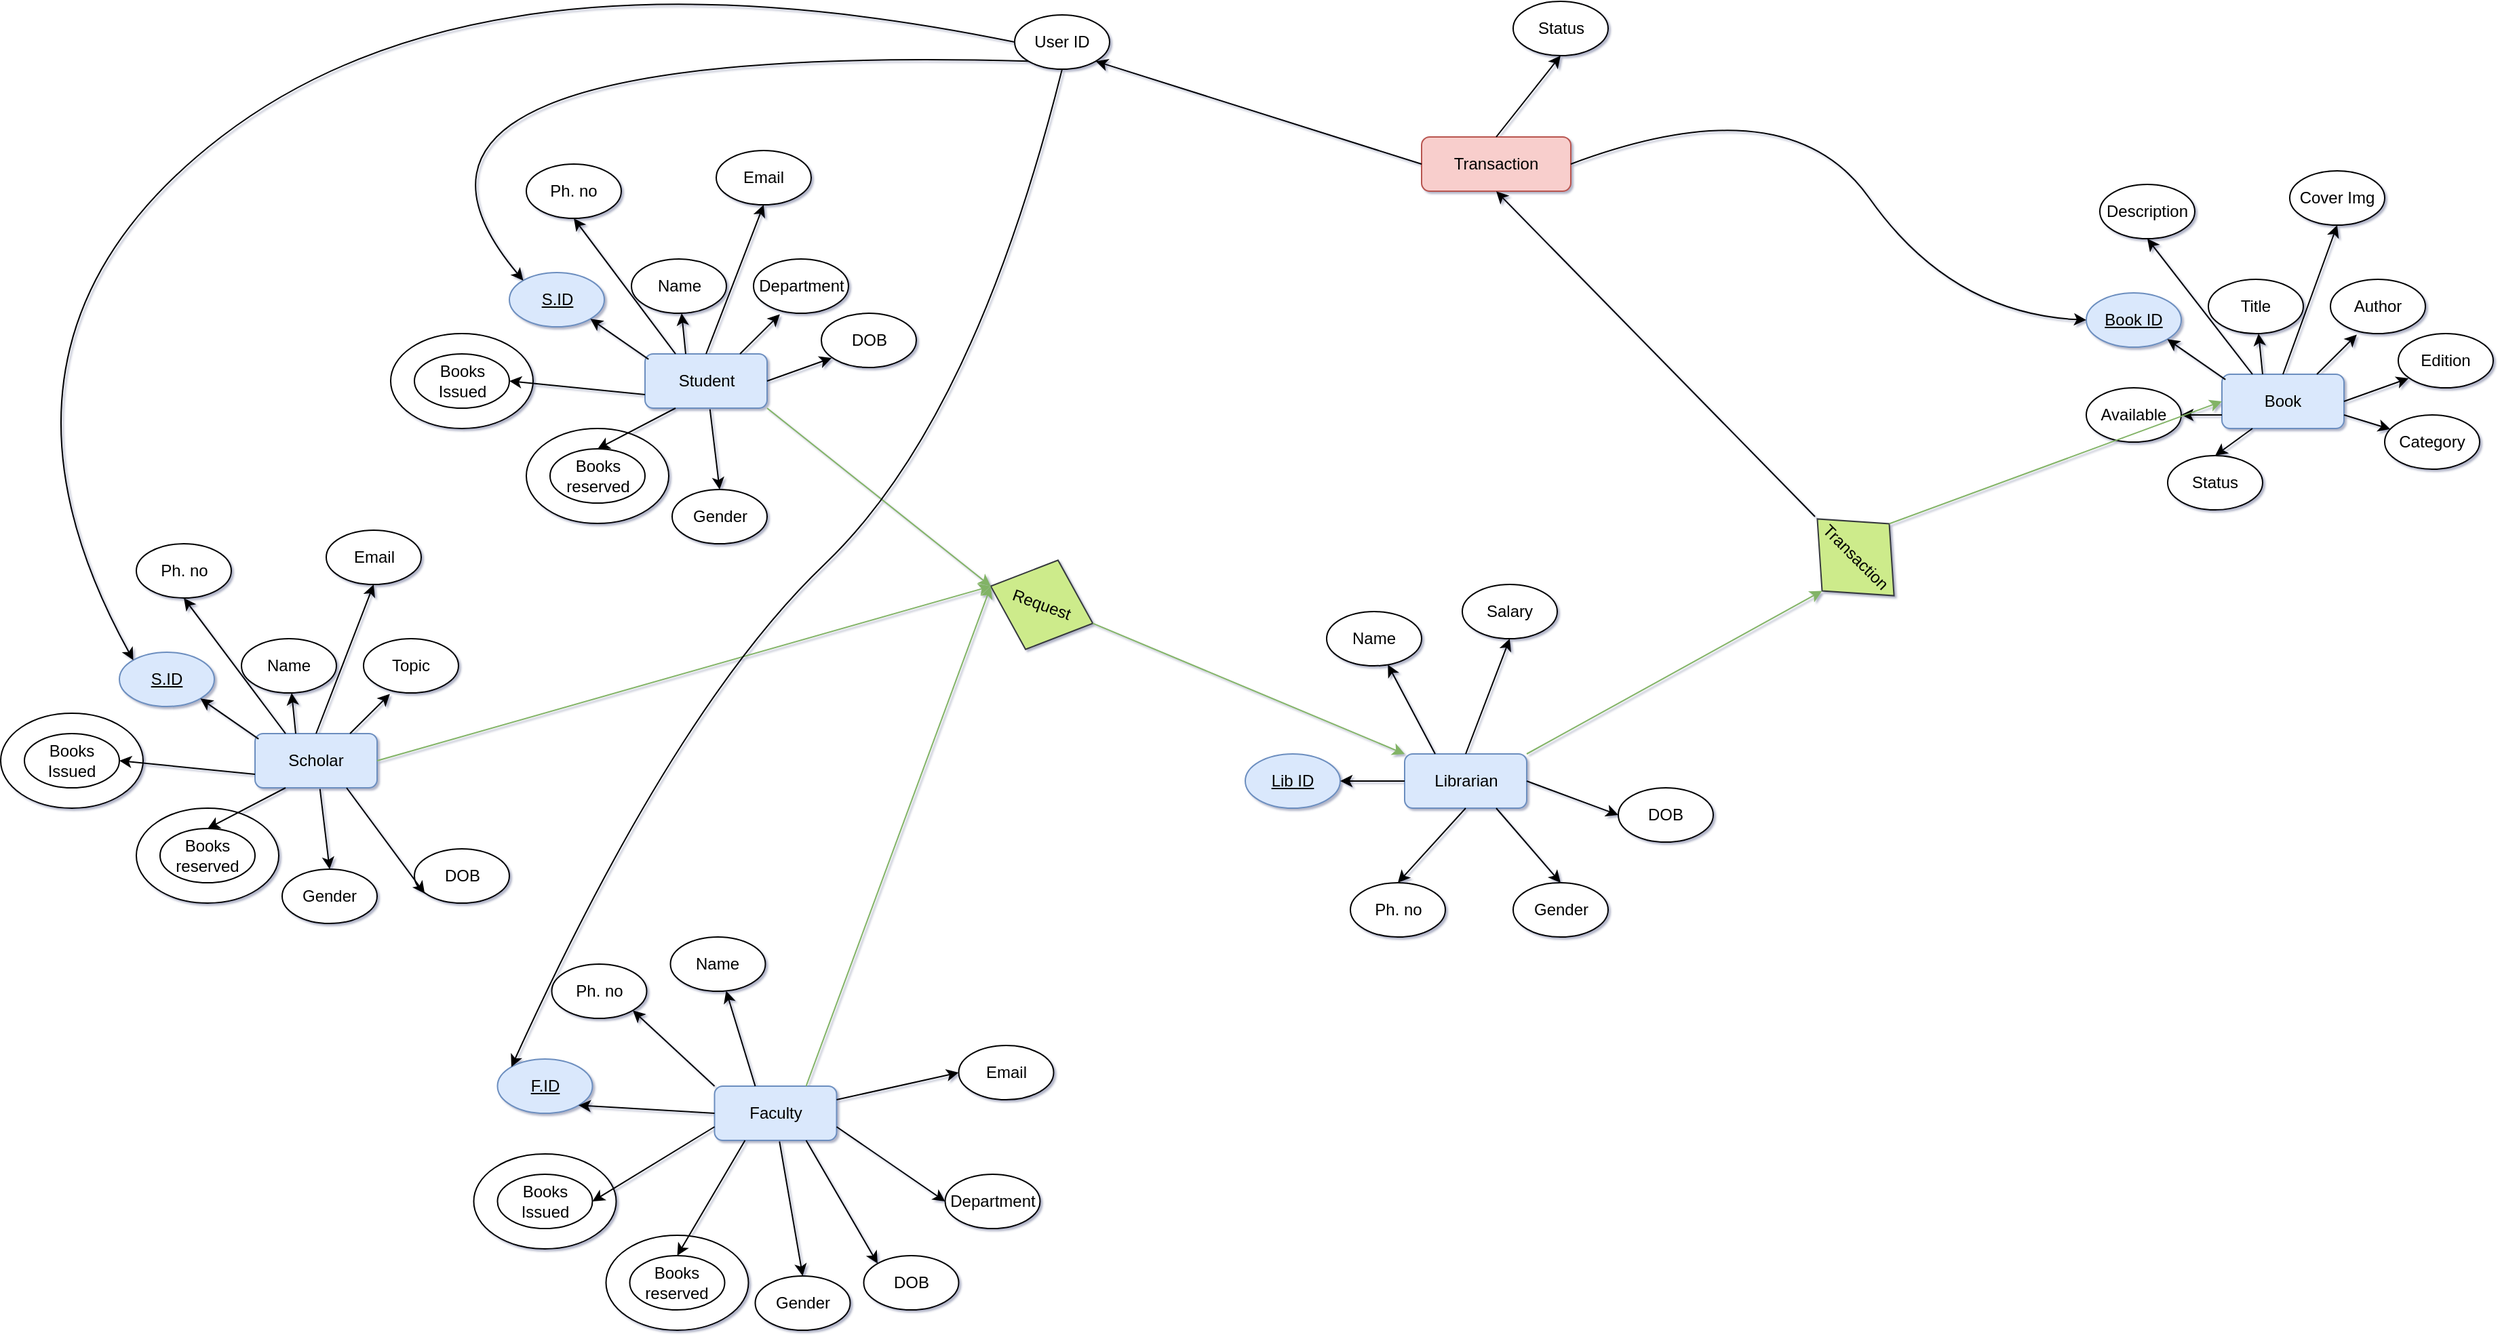 <mxfile>
    <diagram id="zXwNF8fmSc46qx2AN00s" name="Page-1">
        <mxGraphModel dx="2468" dy="856" grid="1" gridSize="10" guides="1" tooltips="1" connect="1" arrows="1" fold="1" page="1" pageScale="1" pageWidth="850" pageHeight="1100" background="#ffffff" math="0" shadow="1">
            <root>
                <mxCell id="0"/>
                <mxCell id="1" parent="0"/>
                <mxCell id="36" value="" style="ellipse;whiteSpace=wrap;html=1;" parent="1" vertex="1">
                    <mxGeometry x="-380" y="345" width="105" height="70" as="geometry"/>
                </mxCell>
                <mxCell id="35" value="" style="ellipse;whiteSpace=wrap;html=1;" parent="1" vertex="1">
                    <mxGeometry x="-480" y="275" width="105" height="70" as="geometry"/>
                </mxCell>
                <mxCell id="2" value="Book" style="rounded=1;whiteSpace=wrap;html=1;fillColor=#dae8fc;strokeColor=#6c8ebf;" parent="1" vertex="1">
                    <mxGeometry x="870" y="305" width="90" height="40" as="geometry"/>
                </mxCell>
                <mxCell id="3" value="&lt;u&gt;Book ID&lt;/u&gt;" style="ellipse;whiteSpace=wrap;html=1;fillColor=#dae8fc;strokeColor=#6c8ebf;" parent="1" vertex="1">
                    <mxGeometry x="770" y="245" width="70" height="40" as="geometry"/>
                </mxCell>
                <mxCell id="4" value="" style="endArrow=classic;html=1;entryX=1;entryY=1;entryDx=0;entryDy=0;exitX=0.029;exitY=0.099;exitDx=0;exitDy=0;exitPerimeter=0;" parent="1" source="2" target="3" edge="1">
                    <mxGeometry width="50" height="50" relative="1" as="geometry">
                        <mxPoint x="1210" y="415" as="sourcePoint"/>
                        <mxPoint x="1260" y="365" as="targetPoint"/>
                    </mxGeometry>
                </mxCell>
                <mxCell id="5" value="Title" style="ellipse;whiteSpace=wrap;html=1;" parent="1" vertex="1">
                    <mxGeometry x="860" y="235" width="70" height="40" as="geometry"/>
                </mxCell>
                <mxCell id="6" value="Author" style="ellipse;whiteSpace=wrap;html=1;" parent="1" vertex="1">
                    <mxGeometry x="950" y="235" width="70" height="40" as="geometry"/>
                </mxCell>
                <mxCell id="7" value="Edition" style="ellipse;whiteSpace=wrap;html=1;" parent="1" vertex="1">
                    <mxGeometry x="1000" y="275" width="70" height="40" as="geometry"/>
                </mxCell>
                <mxCell id="9" value="" style="endArrow=classic;html=1;" parent="1" target="5" edge="1">
                    <mxGeometry width="50" height="50" relative="1" as="geometry">
                        <mxPoint x="900" y="305" as="sourcePoint"/>
                        <mxPoint x="950" y="255" as="targetPoint"/>
                    </mxGeometry>
                </mxCell>
                <mxCell id="10" value="" style="endArrow=classic;html=1;entryX=0.278;entryY=1.018;entryDx=0;entryDy=0;entryPerimeter=0;" parent="1" target="6" edge="1">
                    <mxGeometry width="50" height="50" relative="1" as="geometry">
                        <mxPoint x="940" y="305" as="sourcePoint"/>
                        <mxPoint x="990" y="255" as="targetPoint"/>
                    </mxGeometry>
                </mxCell>
                <mxCell id="11" value="" style="endArrow=classic;html=1;entryX=0.109;entryY=0.825;entryDx=0;entryDy=0;entryPerimeter=0;" parent="1" target="7" edge="1">
                    <mxGeometry width="50" height="50" relative="1" as="geometry">
                        <mxPoint x="960" y="325" as="sourcePoint"/>
                        <mxPoint x="1010" y="275" as="targetPoint"/>
                    </mxGeometry>
                </mxCell>
                <mxCell id="12" value="Available" style="ellipse;whiteSpace=wrap;html=1;" parent="1" vertex="1">
                    <mxGeometry x="770" y="315" width="70" height="40" as="geometry"/>
                </mxCell>
                <mxCell id="13" value="" style="endArrow=classic;html=1;entryX=1;entryY=0.5;entryDx=0;entryDy=0;exitX=0;exitY=0.75;exitDx=0;exitDy=0;" parent="1" source="2" target="12" edge="1">
                    <mxGeometry width="50" height="50" relative="1" as="geometry">
                        <mxPoint x="860" y="345" as="sourcePoint"/>
                        <mxPoint x="910" y="295" as="targetPoint"/>
                    </mxGeometry>
                </mxCell>
                <mxCell id="14" value="Status" style="ellipse;whiteSpace=wrap;html=1;" parent="1" vertex="1">
                    <mxGeometry x="830" y="365" width="70" height="40" as="geometry"/>
                </mxCell>
                <mxCell id="15" value="" style="endArrow=classic;html=1;entryX=0.5;entryY=0;entryDx=0;entryDy=0;exitX=0.25;exitY=1;exitDx=0;exitDy=0;" parent="1" source="2" target="14" edge="1">
                    <mxGeometry width="50" height="50" relative="1" as="geometry">
                        <mxPoint x="860" y="375" as="sourcePoint"/>
                        <mxPoint x="910" y="325" as="targetPoint"/>
                    </mxGeometry>
                </mxCell>
                <mxCell id="16" value="Student" style="rounded=1;whiteSpace=wrap;html=1;fillColor=#dae8fc;strokeColor=#6c8ebf;" parent="1" vertex="1">
                    <mxGeometry x="-292.5" y="290" width="90" height="40" as="geometry"/>
                </mxCell>
                <mxCell id="17" value="S.ID" style="ellipse;whiteSpace=wrap;html=1;fontStyle=4;fillColor=#dae8fc;strokeColor=#6c8ebf;" parent="1" vertex="1">
                    <mxGeometry x="-392.5" y="230" width="70" height="40" as="geometry"/>
                </mxCell>
                <mxCell id="18" value="" style="endArrow=classic;html=1;entryX=1;entryY=1;entryDx=0;entryDy=0;exitX=0.029;exitY=0.099;exitDx=0;exitDy=0;exitPerimeter=0;" parent="1" source="16" target="17" edge="1">
                    <mxGeometry width="50" height="50" relative="1" as="geometry">
                        <mxPoint x="47.5" y="400" as="sourcePoint"/>
                        <mxPoint x="97.5" y="350" as="targetPoint"/>
                    </mxGeometry>
                </mxCell>
                <mxCell id="19" value="Name" style="ellipse;whiteSpace=wrap;html=1;" parent="1" vertex="1">
                    <mxGeometry x="-302.5" y="220" width="70" height="40" as="geometry"/>
                </mxCell>
                <mxCell id="20" value="Department" style="ellipse;whiteSpace=wrap;html=1;" parent="1" vertex="1">
                    <mxGeometry x="-212.5" y="220" width="70" height="40" as="geometry"/>
                </mxCell>
                <mxCell id="21" value="DOB" style="ellipse;whiteSpace=wrap;html=1;" parent="1" vertex="1">
                    <mxGeometry x="-162.5" y="260" width="70" height="40" as="geometry"/>
                </mxCell>
                <mxCell id="22" value="" style="endArrow=classic;html=1;" parent="1" target="19" edge="1">
                    <mxGeometry width="50" height="50" relative="1" as="geometry">
                        <mxPoint x="-262.5" y="290" as="sourcePoint"/>
                        <mxPoint x="-212.5" y="240" as="targetPoint"/>
                    </mxGeometry>
                </mxCell>
                <mxCell id="23" value="" style="endArrow=classic;html=1;entryX=0.278;entryY=1.018;entryDx=0;entryDy=0;entryPerimeter=0;" parent="1" target="20" edge="1">
                    <mxGeometry width="50" height="50" relative="1" as="geometry">
                        <mxPoint x="-222.5" y="290" as="sourcePoint"/>
                        <mxPoint x="-172.5" y="240" as="targetPoint"/>
                    </mxGeometry>
                </mxCell>
                <mxCell id="24" value="" style="endArrow=classic;html=1;entryX=0.109;entryY=0.825;entryDx=0;entryDy=0;entryPerimeter=0;" parent="1" target="21" edge="1">
                    <mxGeometry width="50" height="50" relative="1" as="geometry">
                        <mxPoint x="-202.5" y="310" as="sourcePoint"/>
                        <mxPoint x="-152.5" y="260" as="targetPoint"/>
                    </mxGeometry>
                </mxCell>
                <mxCell id="25" value="Books Issued" style="ellipse;whiteSpace=wrap;html=1;" parent="1" vertex="1">
                    <mxGeometry x="-462.5" y="290" width="70" height="40" as="geometry"/>
                </mxCell>
                <mxCell id="26" value="" style="endArrow=classic;html=1;entryX=1;entryY=0.5;entryDx=0;entryDy=0;exitX=0;exitY=0.75;exitDx=0;exitDy=0;" parent="1" source="16" target="25" edge="1">
                    <mxGeometry width="50" height="50" relative="1" as="geometry">
                        <mxPoint x="-302.5" y="330" as="sourcePoint"/>
                        <mxPoint x="-252.5" y="280" as="targetPoint"/>
                    </mxGeometry>
                </mxCell>
                <mxCell id="27" value="Books reserved" style="ellipse;whiteSpace=wrap;html=1;" parent="1" vertex="1">
                    <mxGeometry x="-362.5" y="360" width="70" height="40" as="geometry"/>
                </mxCell>
                <mxCell id="28" value="" style="endArrow=classic;html=1;entryX=0.5;entryY=0;entryDx=0;entryDy=0;exitX=0.25;exitY=1;exitDx=0;exitDy=0;" parent="1" source="16" target="27" edge="1">
                    <mxGeometry width="50" height="50" relative="1" as="geometry">
                        <mxPoint x="-302.5" y="360" as="sourcePoint"/>
                        <mxPoint x="-252.5" y="310" as="targetPoint"/>
                    </mxGeometry>
                </mxCell>
                <mxCell id="29" value="Category" style="ellipse;whiteSpace=wrap;html=1;" parent="1" vertex="1">
                    <mxGeometry x="990" y="335" width="70" height="40" as="geometry"/>
                </mxCell>
                <mxCell id="30" value="" style="endArrow=classic;html=1;exitX=1;exitY=0.75;exitDx=0;exitDy=0;" parent="1" source="2" target="29" edge="1">
                    <mxGeometry width="50" height="50" relative="1" as="geometry">
                        <mxPoint x="960" y="335" as="sourcePoint"/>
                        <mxPoint x="1010" y="285" as="targetPoint"/>
                    </mxGeometry>
                </mxCell>
                <mxCell id="31" value="Cover Img" style="ellipse;whiteSpace=wrap;html=1;" parent="1" vertex="1">
                    <mxGeometry x="920" y="155" width="70" height="40" as="geometry"/>
                </mxCell>
                <mxCell id="32" value="Description" style="ellipse;whiteSpace=wrap;html=1;" parent="1" vertex="1">
                    <mxGeometry x="780" y="165" width="70" height="40" as="geometry"/>
                </mxCell>
                <mxCell id="33" value="" style="endArrow=classic;html=1;entryX=0.5;entryY=1;entryDx=0;entryDy=0;exitX=0.25;exitY=0;exitDx=0;exitDy=0;" parent="1" source="2" target="32" edge="1">
                    <mxGeometry width="50" height="50" relative="1" as="geometry">
                        <mxPoint x="880" y="305" as="sourcePoint"/>
                        <mxPoint x="930" y="255" as="targetPoint"/>
                    </mxGeometry>
                </mxCell>
                <mxCell id="34" value="" style="endArrow=classic;html=1;entryX=0.5;entryY=1;entryDx=0;entryDy=0;exitX=0.5;exitY=0;exitDx=0;exitDy=0;" parent="1" source="2" target="31" edge="1">
                    <mxGeometry width="50" height="50" relative="1" as="geometry">
                        <mxPoint x="940" y="265" as="sourcePoint"/>
                        <mxPoint x="990" y="215" as="targetPoint"/>
                    </mxGeometry>
                </mxCell>
                <mxCell id="41" value="Request" style="rhombus;whiteSpace=wrap;html=1;rotation=20;fillColor=#cdeb8b;strokeColor=#36393d;" parent="1" vertex="1">
                    <mxGeometry x="-40" y="440" width="80" height="70" as="geometry"/>
                </mxCell>
                <mxCell id="42" value="" style="endArrow=classic;html=1;exitX=1;exitY=1;exitDx=0;exitDy=0;entryX=0;entryY=0.5;entryDx=0;entryDy=0;fillColor=#d5e8d4;strokeColor=#82b366;" parent="1" source="16" target="41" edge="1">
                    <mxGeometry width="50" height="50" relative="1" as="geometry">
                        <mxPoint x="-30" y="330" as="sourcePoint"/>
                        <mxPoint x="20" y="280" as="targetPoint"/>
                    </mxGeometry>
                </mxCell>
                <mxCell id="46" value="Librarian" style="rounded=1;whiteSpace=wrap;html=1;fillColor=#dae8fc;strokeColor=#6c8ebf;" parent="1" vertex="1">
                    <mxGeometry x="267.5" y="585" width="90" height="40" as="geometry"/>
                </mxCell>
                <mxCell id="47" value="Lib ID" style="ellipse;whiteSpace=wrap;html=1;fontStyle=4;fillColor=#dae8fc;strokeColor=#6c8ebf;" parent="1" vertex="1">
                    <mxGeometry x="150" y="585" width="70" height="40" as="geometry"/>
                </mxCell>
                <mxCell id="48" value="" style="endArrow=classic;html=1;entryX=1;entryY=0.5;entryDx=0;entryDy=0;exitX=0;exitY=0.5;exitDx=0;exitDy=0;" parent="1" source="46" target="47" edge="1">
                    <mxGeometry width="50" height="50" relative="1" as="geometry">
                        <mxPoint x="607.5" y="695" as="sourcePoint"/>
                        <mxPoint x="657.5" y="645" as="targetPoint"/>
                    </mxGeometry>
                </mxCell>
                <mxCell id="49" value="Name" style="ellipse;whiteSpace=wrap;html=1;" parent="1" vertex="1">
                    <mxGeometry x="210" y="480" width="70" height="40" as="geometry"/>
                </mxCell>
                <mxCell id="50" value="Salary" style="ellipse;whiteSpace=wrap;html=1;" parent="1" vertex="1">
                    <mxGeometry x="310" y="460" width="70" height="40" as="geometry"/>
                </mxCell>
                <mxCell id="51" value="DOB" style="ellipse;whiteSpace=wrap;html=1;" parent="1" vertex="1">
                    <mxGeometry x="425" y="610" width="70" height="40" as="geometry"/>
                </mxCell>
                <mxCell id="52" value="" style="endArrow=classic;html=1;exitX=0.25;exitY=0;exitDx=0;exitDy=0;" parent="1" source="46" target="49" edge="1">
                    <mxGeometry width="50" height="50" relative="1" as="geometry">
                        <mxPoint x="297.5" y="585" as="sourcePoint"/>
                        <mxPoint x="347.5" y="535" as="targetPoint"/>
                    </mxGeometry>
                </mxCell>
                <mxCell id="53" value="" style="endArrow=classic;html=1;entryX=0.5;entryY=1;entryDx=0;entryDy=0;exitX=0.5;exitY=0;exitDx=0;exitDy=0;" parent="1" source="46" target="50" edge="1">
                    <mxGeometry width="50" height="50" relative="1" as="geometry">
                        <mxPoint x="337.5" y="585" as="sourcePoint"/>
                        <mxPoint x="387.5" y="535" as="targetPoint"/>
                    </mxGeometry>
                </mxCell>
                <mxCell id="54" value="" style="endArrow=classic;html=1;entryX=0;entryY=0.5;entryDx=0;entryDy=0;" parent="1" target="51" edge="1">
                    <mxGeometry width="50" height="50" relative="1" as="geometry">
                        <mxPoint x="357.5" y="605" as="sourcePoint"/>
                        <mxPoint x="407.5" y="555" as="targetPoint"/>
                    </mxGeometry>
                </mxCell>
                <mxCell id="55" value="Ph. no" style="ellipse;whiteSpace=wrap;html=1;" parent="1" vertex="1">
                    <mxGeometry x="227.5" y="680" width="70" height="40" as="geometry"/>
                </mxCell>
                <mxCell id="56" value="" style="endArrow=classic;html=1;entryX=0.5;entryY=0;entryDx=0;entryDy=0;exitX=0.5;exitY=1;exitDx=0;exitDy=0;" parent="1" source="46" target="55" edge="1">
                    <mxGeometry width="50" height="50" relative="1" as="geometry">
                        <mxPoint x="257.5" y="625" as="sourcePoint"/>
                        <mxPoint x="307.5" y="575" as="targetPoint"/>
                    </mxGeometry>
                </mxCell>
                <mxCell id="57" value="Gender" style="ellipse;whiteSpace=wrap;html=1;" parent="1" vertex="1">
                    <mxGeometry x="347.5" y="680" width="70" height="40" as="geometry"/>
                </mxCell>
                <mxCell id="58" value="" style="endArrow=classic;html=1;entryX=0.5;entryY=0;entryDx=0;entryDy=0;exitX=0.75;exitY=1;exitDx=0;exitDy=0;" parent="1" source="46" target="57" edge="1">
                    <mxGeometry width="50" height="50" relative="1" as="geometry">
                        <mxPoint x="257.5" y="655" as="sourcePoint"/>
                        <mxPoint x="307.5" y="605" as="targetPoint"/>
                    </mxGeometry>
                </mxCell>
                <mxCell id="59" value="Gender" style="ellipse;whiteSpace=wrap;html=1;" parent="1" vertex="1">
                    <mxGeometry x="-272.5" y="390" width="70" height="40" as="geometry"/>
                </mxCell>
                <mxCell id="60" value="" style="endArrow=classic;html=1;exitX=0.532;exitY=1.019;exitDx=0;exitDy=0;exitPerimeter=0;entryX=0.5;entryY=0;entryDx=0;entryDy=0;" parent="1" source="16" target="59" edge="1">
                    <mxGeometry width="50" height="50" relative="1" as="geometry">
                        <mxPoint x="-252.5" y="390" as="sourcePoint"/>
                        <mxPoint x="-202.5" y="340" as="targetPoint"/>
                    </mxGeometry>
                </mxCell>
                <mxCell id="61" value="" style="endArrow=classic;html=1;exitX=1;exitY=0.5;exitDx=0;exitDy=0;entryX=0;entryY=0;entryDx=0;entryDy=0;fillColor=#d5e8d4;strokeColor=#82b366;" parent="1" source="41" target="46" edge="1">
                    <mxGeometry width="50" height="50" relative="1" as="geometry">
                        <mxPoint x="190" y="460" as="sourcePoint"/>
                        <mxPoint x="240" y="410" as="targetPoint"/>
                    </mxGeometry>
                </mxCell>
                <mxCell id="62" value="Transaction" style="rhombus;whiteSpace=wrap;html=1;rotation=45;fillColor=#cdeb8b;strokeColor=#36393d;" parent="1" vertex="1">
                    <mxGeometry x="560" y="405" width="80" height="70" as="geometry"/>
                </mxCell>
                <mxCell id="63" value="" style="endArrow=classic;html=1;entryX=0.5;entryY=1;entryDx=0;entryDy=0;fillColor=#d5e8d4;strokeColor=#82b366;exitX=1;exitY=0;exitDx=0;exitDy=0;" parent="1" source="46" target="62" edge="1">
                    <mxGeometry width="50" height="50" relative="1" as="geometry">
                        <mxPoint x="440" y="560" as="sourcePoint"/>
                        <mxPoint x="240" y="410" as="targetPoint"/>
                    </mxGeometry>
                </mxCell>
                <mxCell id="64" value="" style="endArrow=classic;html=1;exitX=0.5;exitY=0;exitDx=0;exitDy=0;entryX=0;entryY=0.5;entryDx=0;entryDy=0;fillColor=#d5e8d4;strokeColor=#82b366;" parent="1" source="62" target="2" edge="1">
                    <mxGeometry width="50" height="50" relative="1" as="geometry">
                        <mxPoint x="190" y="460" as="sourcePoint"/>
                        <mxPoint x="240" y="410" as="targetPoint"/>
                    </mxGeometry>
                </mxCell>
                <mxCell id="65" value="Ph. no" style="ellipse;whiteSpace=wrap;html=1;" parent="1" vertex="1">
                    <mxGeometry x="-380" y="150" width="70" height="40" as="geometry"/>
                </mxCell>
                <mxCell id="66" value="Email" style="ellipse;whiteSpace=wrap;html=1;" parent="1" vertex="1">
                    <mxGeometry x="-240" y="140" width="70" height="40" as="geometry"/>
                </mxCell>
                <mxCell id="68" value="" style="endArrow=classic;html=1;exitX=0.25;exitY=0;exitDx=0;exitDy=0;entryX=0.5;entryY=1;entryDx=0;entryDy=0;" parent="1" source="16" target="65" edge="1">
                    <mxGeometry width="50" height="50" relative="1" as="geometry">
                        <mxPoint x="-210" y="220" as="sourcePoint"/>
                        <mxPoint x="-160" y="170" as="targetPoint"/>
                    </mxGeometry>
                </mxCell>
                <mxCell id="69" value="" style="endArrow=classic;html=1;exitX=0.5;exitY=0;exitDx=0;exitDy=0;entryX=0.5;entryY=1;entryDx=0;entryDy=0;" parent="1" source="16" target="66" edge="1">
                    <mxGeometry width="50" height="50" relative="1" as="geometry">
                        <mxPoint x="-210" y="220" as="sourcePoint"/>
                        <mxPoint x="-160" y="170" as="targetPoint"/>
                    </mxGeometry>
                </mxCell>
                <mxCell id="70" value="" style="ellipse;whiteSpace=wrap;html=1;" parent="1" vertex="1">
                    <mxGeometry x="-667.5" y="625" width="105" height="70" as="geometry"/>
                </mxCell>
                <mxCell id="71" value="" style="ellipse;whiteSpace=wrap;html=1;" parent="1" vertex="1">
                    <mxGeometry x="-767.5" y="555" width="105" height="70" as="geometry"/>
                </mxCell>
                <mxCell id="72" value="Scholar" style="rounded=1;whiteSpace=wrap;html=1;fillColor=#dae8fc;strokeColor=#6c8ebf;" parent="1" vertex="1">
                    <mxGeometry x="-580" y="570" width="90" height="40" as="geometry"/>
                </mxCell>
                <mxCell id="73" value="S.ID" style="ellipse;whiteSpace=wrap;html=1;fontStyle=4;fillColor=#dae8fc;strokeColor=#6c8ebf;" parent="1" vertex="1">
                    <mxGeometry x="-680" y="510" width="70" height="40" as="geometry"/>
                </mxCell>
                <mxCell id="74" value="" style="endArrow=classic;html=1;entryX=1;entryY=1;entryDx=0;entryDy=0;exitX=0.029;exitY=0.099;exitDx=0;exitDy=0;exitPerimeter=0;" parent="1" source="72" target="73" edge="1">
                    <mxGeometry width="50" height="50" relative="1" as="geometry">
                        <mxPoint x="-240" y="680" as="sourcePoint"/>
                        <mxPoint x="-190" y="630" as="targetPoint"/>
                    </mxGeometry>
                </mxCell>
                <mxCell id="75" value="Name" style="ellipse;whiteSpace=wrap;html=1;" parent="1" vertex="1">
                    <mxGeometry x="-590" y="500" width="70" height="40" as="geometry"/>
                </mxCell>
                <mxCell id="76" value="Topic" style="ellipse;whiteSpace=wrap;html=1;" parent="1" vertex="1">
                    <mxGeometry x="-500" y="500" width="70" height="40" as="geometry"/>
                </mxCell>
                <mxCell id="77" value="DOB" style="ellipse;whiteSpace=wrap;html=1;" parent="1" vertex="1">
                    <mxGeometry x="-462.5" y="655" width="70" height="40" as="geometry"/>
                </mxCell>
                <mxCell id="78" value="" style="endArrow=classic;html=1;" parent="1" target="75" edge="1">
                    <mxGeometry width="50" height="50" relative="1" as="geometry">
                        <mxPoint x="-550" y="570" as="sourcePoint"/>
                        <mxPoint x="-500" y="520" as="targetPoint"/>
                    </mxGeometry>
                </mxCell>
                <mxCell id="79" value="" style="endArrow=classic;html=1;entryX=0.278;entryY=1.018;entryDx=0;entryDy=0;entryPerimeter=0;" parent="1" target="76" edge="1">
                    <mxGeometry width="50" height="50" relative="1" as="geometry">
                        <mxPoint x="-510" y="570" as="sourcePoint"/>
                        <mxPoint x="-460" y="520" as="targetPoint"/>
                    </mxGeometry>
                </mxCell>
                <mxCell id="80" value="" style="endArrow=classic;html=1;entryX=0.109;entryY=0.825;entryDx=0;entryDy=0;entryPerimeter=0;exitX=0.75;exitY=1;exitDx=0;exitDy=0;" parent="1" source="72" target="77" edge="1">
                    <mxGeometry width="50" height="50" relative="1" as="geometry">
                        <mxPoint x="-490" y="590" as="sourcePoint"/>
                        <mxPoint x="-440" y="540" as="targetPoint"/>
                    </mxGeometry>
                </mxCell>
                <mxCell id="81" value="Books Issued" style="ellipse;whiteSpace=wrap;html=1;" parent="1" vertex="1">
                    <mxGeometry x="-750" y="570" width="70" height="40" as="geometry"/>
                </mxCell>
                <mxCell id="82" value="" style="endArrow=classic;html=1;entryX=1;entryY=0.5;entryDx=0;entryDy=0;exitX=0;exitY=0.75;exitDx=0;exitDy=0;" parent="1" source="72" target="81" edge="1">
                    <mxGeometry width="50" height="50" relative="1" as="geometry">
                        <mxPoint x="-590" y="610" as="sourcePoint"/>
                        <mxPoint x="-540" y="560" as="targetPoint"/>
                    </mxGeometry>
                </mxCell>
                <mxCell id="83" value="Books reserved" style="ellipse;whiteSpace=wrap;html=1;" parent="1" vertex="1">
                    <mxGeometry x="-650" y="640" width="70" height="40" as="geometry"/>
                </mxCell>
                <mxCell id="84" value="" style="endArrow=classic;html=1;entryX=0.5;entryY=0;entryDx=0;entryDy=0;exitX=0.25;exitY=1;exitDx=0;exitDy=0;" parent="1" source="72" target="83" edge="1">
                    <mxGeometry width="50" height="50" relative="1" as="geometry">
                        <mxPoint x="-590" y="640" as="sourcePoint"/>
                        <mxPoint x="-540" y="590" as="targetPoint"/>
                    </mxGeometry>
                </mxCell>
                <mxCell id="85" value="Gender" style="ellipse;whiteSpace=wrap;html=1;" parent="1" vertex="1">
                    <mxGeometry x="-560" y="670" width="70" height="40" as="geometry"/>
                </mxCell>
                <mxCell id="86" value="" style="endArrow=classic;html=1;exitX=0.532;exitY=1.019;exitDx=0;exitDy=0;exitPerimeter=0;entryX=0.5;entryY=0;entryDx=0;entryDy=0;" parent="1" source="72" target="85" edge="1">
                    <mxGeometry width="50" height="50" relative="1" as="geometry">
                        <mxPoint x="-540" y="670" as="sourcePoint"/>
                        <mxPoint x="-490" y="620" as="targetPoint"/>
                    </mxGeometry>
                </mxCell>
                <mxCell id="87" value="Ph. no" style="ellipse;whiteSpace=wrap;html=1;" parent="1" vertex="1">
                    <mxGeometry x="-667.5" y="430" width="70" height="40" as="geometry"/>
                </mxCell>
                <mxCell id="88" value="Email" style="ellipse;whiteSpace=wrap;html=1;" parent="1" vertex="1">
                    <mxGeometry x="-527.5" y="420" width="70" height="40" as="geometry"/>
                </mxCell>
                <mxCell id="89" value="" style="endArrow=classic;html=1;exitX=0.25;exitY=0;exitDx=0;exitDy=0;entryX=0.5;entryY=1;entryDx=0;entryDy=0;" parent="1" source="72" target="87" edge="1">
                    <mxGeometry width="50" height="50" relative="1" as="geometry">
                        <mxPoint x="-497.5" y="500" as="sourcePoint"/>
                        <mxPoint x="-447.5" y="450" as="targetPoint"/>
                    </mxGeometry>
                </mxCell>
                <mxCell id="90" value="" style="endArrow=classic;html=1;exitX=0.5;exitY=0;exitDx=0;exitDy=0;entryX=0.5;entryY=1;entryDx=0;entryDy=0;" parent="1" source="72" target="88" edge="1">
                    <mxGeometry width="50" height="50" relative="1" as="geometry">
                        <mxPoint x="-497.5" y="500" as="sourcePoint"/>
                        <mxPoint x="-447.5" y="450" as="targetPoint"/>
                    </mxGeometry>
                </mxCell>
                <mxCell id="112" value="" style="ellipse;whiteSpace=wrap;html=1;" parent="1" vertex="1">
                    <mxGeometry x="-321.25" y="940" width="105" height="70" as="geometry"/>
                </mxCell>
                <mxCell id="113" value="" style="ellipse;whiteSpace=wrap;html=1;" parent="1" vertex="1">
                    <mxGeometry x="-418.75" y="880" width="105" height="70" as="geometry"/>
                </mxCell>
                <mxCell id="114" value="Faculty" style="rounded=1;whiteSpace=wrap;html=1;fillColor=#dae8fc;strokeColor=#6c8ebf;" parent="1" vertex="1">
                    <mxGeometry x="-241.25" y="830" width="90" height="40" as="geometry"/>
                </mxCell>
                <mxCell id="115" value="F.ID" style="ellipse;whiteSpace=wrap;html=1;fontStyle=4;fillColor=#dae8fc;strokeColor=#6c8ebf;" parent="1" vertex="1">
                    <mxGeometry x="-401.25" y="810" width="70" height="40" as="geometry"/>
                </mxCell>
                <mxCell id="116" value="" style="endArrow=classic;html=1;entryX=1;entryY=1;entryDx=0;entryDy=0;exitX=0;exitY=0.5;exitDx=0;exitDy=0;" parent="1" source="114" target="115" edge="1">
                    <mxGeometry width="50" height="50" relative="1" as="geometry">
                        <mxPoint x="98.75" y="940" as="sourcePoint"/>
                        <mxPoint x="148.75" y="890" as="targetPoint"/>
                    </mxGeometry>
                </mxCell>
                <mxCell id="117" value="Name" style="ellipse;whiteSpace=wrap;html=1;" parent="1" vertex="1">
                    <mxGeometry x="-273.75" y="720" width="70" height="40" as="geometry"/>
                </mxCell>
                <mxCell id="118" value="Department" style="ellipse;whiteSpace=wrap;html=1;" parent="1" vertex="1">
                    <mxGeometry x="-71.25" y="895" width="70" height="40" as="geometry"/>
                </mxCell>
                <mxCell id="119" value="DOB" style="ellipse;whiteSpace=wrap;html=1;" parent="1" vertex="1">
                    <mxGeometry x="-131.25" y="955" width="70" height="40" as="geometry"/>
                </mxCell>
                <mxCell id="120" value="" style="endArrow=classic;html=1;" parent="1" target="117" edge="1">
                    <mxGeometry width="50" height="50" relative="1" as="geometry">
                        <mxPoint x="-211.25" y="830" as="sourcePoint"/>
                        <mxPoint x="-161.25" y="780" as="targetPoint"/>
                    </mxGeometry>
                </mxCell>
                <mxCell id="121" value="" style="endArrow=classic;html=1;entryX=0;entryY=0.5;entryDx=0;entryDy=0;exitX=1;exitY=0.75;exitDx=0;exitDy=0;" parent="1" source="114" target="118" edge="1">
                    <mxGeometry width="50" height="50" relative="1" as="geometry">
                        <mxPoint x="-171.25" y="830" as="sourcePoint"/>
                        <mxPoint x="-121.25" y="780" as="targetPoint"/>
                    </mxGeometry>
                </mxCell>
                <mxCell id="122" value="" style="endArrow=classic;html=1;entryX=0;entryY=0;entryDx=0;entryDy=0;exitX=0.75;exitY=1;exitDx=0;exitDy=0;" parent="1" source="114" target="119" edge="1">
                    <mxGeometry width="50" height="50" relative="1" as="geometry">
                        <mxPoint x="-151.25" y="850" as="sourcePoint"/>
                        <mxPoint x="-101.25" y="800" as="targetPoint"/>
                    </mxGeometry>
                </mxCell>
                <mxCell id="123" value="Books Issued" style="ellipse;whiteSpace=wrap;html=1;" parent="1" vertex="1">
                    <mxGeometry x="-401.25" y="895" width="70" height="40" as="geometry"/>
                </mxCell>
                <mxCell id="124" value="" style="endArrow=classic;html=1;entryX=1;entryY=0.5;entryDx=0;entryDy=0;exitX=0;exitY=0.75;exitDx=0;exitDy=0;" parent="1" source="114" target="123" edge="1">
                    <mxGeometry width="50" height="50" relative="1" as="geometry">
                        <mxPoint x="-251.25" y="870" as="sourcePoint"/>
                        <mxPoint x="-201.25" y="820" as="targetPoint"/>
                    </mxGeometry>
                </mxCell>
                <mxCell id="125" value="Books reserved" style="ellipse;whiteSpace=wrap;html=1;" parent="1" vertex="1">
                    <mxGeometry x="-303.75" y="955" width="70" height="40" as="geometry"/>
                </mxCell>
                <mxCell id="126" value="" style="endArrow=classic;html=1;entryX=0.5;entryY=0;entryDx=0;entryDy=0;exitX=0.25;exitY=1;exitDx=0;exitDy=0;" parent="1" source="114" target="125" edge="1">
                    <mxGeometry width="50" height="50" relative="1" as="geometry">
                        <mxPoint x="-251.25" y="900" as="sourcePoint"/>
                        <mxPoint x="-201.25" y="850" as="targetPoint"/>
                    </mxGeometry>
                </mxCell>
                <mxCell id="127" value="Gender" style="ellipse;whiteSpace=wrap;html=1;" parent="1" vertex="1">
                    <mxGeometry x="-211.25" y="970" width="70" height="40" as="geometry"/>
                </mxCell>
                <mxCell id="128" value="" style="endArrow=classic;html=1;exitX=0.532;exitY=1.019;exitDx=0;exitDy=0;exitPerimeter=0;entryX=0.5;entryY=0;entryDx=0;entryDy=0;" parent="1" source="114" target="127" edge="1">
                    <mxGeometry width="50" height="50" relative="1" as="geometry">
                        <mxPoint x="-201.25" y="930" as="sourcePoint"/>
                        <mxPoint x="-151.25" y="880" as="targetPoint"/>
                    </mxGeometry>
                </mxCell>
                <mxCell id="129" value="Ph. no" style="ellipse;whiteSpace=wrap;html=1;" parent="1" vertex="1">
                    <mxGeometry x="-361.25" y="740" width="70" height="40" as="geometry"/>
                </mxCell>
                <mxCell id="130" value="Email" style="ellipse;whiteSpace=wrap;html=1;" parent="1" vertex="1">
                    <mxGeometry x="-61.25" y="800" width="70" height="40" as="geometry"/>
                </mxCell>
                <mxCell id="131" value="" style="endArrow=classic;html=1;exitX=0;exitY=0;exitDx=0;exitDy=0;entryX=1;entryY=1;entryDx=0;entryDy=0;" parent="1" source="114" target="129" edge="1">
                    <mxGeometry width="50" height="50" relative="1" as="geometry">
                        <mxPoint x="-158.75" y="760" as="sourcePoint"/>
                        <mxPoint x="-108.75" y="710" as="targetPoint"/>
                    </mxGeometry>
                </mxCell>
                <mxCell id="132" value="" style="endArrow=classic;html=1;exitX=1;exitY=0.25;exitDx=0;exitDy=0;entryX=0;entryY=0.5;entryDx=0;entryDy=0;" parent="1" source="114" target="130" edge="1">
                    <mxGeometry width="50" height="50" relative="1" as="geometry">
                        <mxPoint x="-158.75" y="760" as="sourcePoint"/>
                        <mxPoint x="-108.75" y="710" as="targetPoint"/>
                    </mxGeometry>
                </mxCell>
                <mxCell id="133" value="" style="endArrow=classic;html=1;exitX=1;exitY=0.5;exitDx=0;exitDy=0;entryX=0;entryY=0.5;entryDx=0;entryDy=0;fillColor=#d5e8d4;strokeColor=#82b366;" parent="1" source="72" target="41" edge="1">
                    <mxGeometry width="50" height="50" relative="1" as="geometry">
                        <mxPoint x="-280" y="540" as="sourcePoint"/>
                        <mxPoint x="-50" y="430" as="targetPoint"/>
                    </mxGeometry>
                </mxCell>
                <mxCell id="134" value="" style="endArrow=classic;html=1;exitX=0.75;exitY=0;exitDx=0;exitDy=0;entryX=0;entryY=0.5;entryDx=0;entryDy=0;fillColor=#d5e8d4;strokeColor=#82b366;" parent="1" source="114" target="41" edge="1">
                    <mxGeometry width="50" height="50" relative="1" as="geometry">
                        <mxPoint x="-150" y="710" as="sourcePoint"/>
                        <mxPoint x="-50" y="430" as="targetPoint"/>
                    </mxGeometry>
                </mxCell>
                <mxCell id="136" value="&lt;div&gt;Transaction&lt;/div&gt;" style="rounded=1;whiteSpace=wrap;html=1;fillColor=#f8cecc;strokeColor=#b85450;" parent="1" vertex="1">
                    <mxGeometry x="280" y="130" width="110" height="40" as="geometry"/>
                </mxCell>
                <mxCell id="137" value="" style="endArrow=classic;html=1;entryX=0.5;entryY=1;entryDx=0;entryDy=0;" parent="1" target="136" edge="1">
                    <mxGeometry width="50" height="50" relative="1" as="geometry">
                        <mxPoint x="570" y="410" as="sourcePoint"/>
                        <mxPoint x="340" y="150" as="targetPoint"/>
                    </mxGeometry>
                </mxCell>
                <mxCell id="138" value="" style="curved=1;endArrow=classic;html=1;entryX=0;entryY=0;entryDx=0;entryDy=0;exitX=0;exitY=1;exitDx=0;exitDy=0;" parent="1" source="142" target="17" edge="1">
                    <mxGeometry width="50" height="50" relative="1" as="geometry">
                        <mxPoint x="150" y="180" as="sourcePoint"/>
                        <mxPoint x="200" y="130" as="targetPoint"/>
                        <Array as="points">
                            <mxPoint x="-530" y="60"/>
                        </Array>
                    </mxGeometry>
                </mxCell>
                <mxCell id="139" value="" style="curved=1;endArrow=classic;html=1;entryX=0;entryY=0.5;entryDx=0;entryDy=0;exitX=1;exitY=0.5;exitDx=0;exitDy=0;" parent="1" source="136" target="3" edge="1">
                    <mxGeometry width="50" height="50" relative="1" as="geometry">
                        <mxPoint x="450" y="250" as="sourcePoint"/>
                        <mxPoint x="500" y="200" as="targetPoint"/>
                        <Array as="points">
                            <mxPoint x="550" y="90"/>
                            <mxPoint x="670" y="260"/>
                        </Array>
                    </mxGeometry>
                </mxCell>
                <mxCell id="140" value="Status" style="ellipse;whiteSpace=wrap;html=1;" parent="1" vertex="1">
                    <mxGeometry x="347.5" y="30" width="70" height="40" as="geometry"/>
                </mxCell>
                <mxCell id="141" value="" style="endArrow=classic;html=1;exitX=0.5;exitY=0;exitDx=0;exitDy=0;entryX=0.5;entryY=1;entryDx=0;entryDy=0;" parent="1" source="136" target="140" edge="1">
                    <mxGeometry width="50" height="50" relative="1" as="geometry">
                        <mxPoint x="420" y="80" as="sourcePoint"/>
                        <mxPoint x="470" y="30" as="targetPoint"/>
                    </mxGeometry>
                </mxCell>
                <mxCell id="142" value="User ID" style="ellipse;whiteSpace=wrap;html=1;" parent="1" vertex="1">
                    <mxGeometry x="-20" y="40" width="70" height="40" as="geometry"/>
                </mxCell>
                <mxCell id="143" value="" style="endArrow=classic;html=1;exitX=0;exitY=0.5;exitDx=0;exitDy=0;entryX=1;entryY=1;entryDx=0;entryDy=0;" parent="1" source="136" target="142" edge="1">
                    <mxGeometry width="50" height="50" relative="1" as="geometry">
                        <mxPoint x="220" y="120" as="sourcePoint"/>
                        <mxPoint x="270" y="70" as="targetPoint"/>
                    </mxGeometry>
                </mxCell>
                <mxCell id="144" value="" style="curved=1;endArrow=classic;html=1;entryX=0;entryY=0;entryDx=0;entryDy=0;" parent="1" target="73" edge="1">
                    <mxGeometry width="50" height="50" relative="1" as="geometry">
                        <mxPoint x="-20" y="60" as="sourcePoint"/>
                        <mxPoint x="-760" y="410" as="targetPoint"/>
                        <Array as="points">
                            <mxPoint x="-410" y="-20"/>
                            <mxPoint x="-800" y="280"/>
                        </Array>
                    </mxGeometry>
                </mxCell>
                <mxCell id="145" value="" style="curved=1;endArrow=classic;html=1;entryX=0;entryY=0;entryDx=0;entryDy=0;exitX=0.5;exitY=1;exitDx=0;exitDy=0;" parent="1" source="142" target="115" edge="1">
                    <mxGeometry width="50" height="50" relative="1" as="geometry">
                        <mxPoint x="30" y="350" as="sourcePoint"/>
                        <mxPoint x="-170" y="460" as="targetPoint"/>
                        <Array as="points">
                            <mxPoint x="-50" y="340"/>
                            <mxPoint x="-270" y="550"/>
                        </Array>
                    </mxGeometry>
                </mxCell>
            </root>
        </mxGraphModel>
    </diagram>
</mxfile>